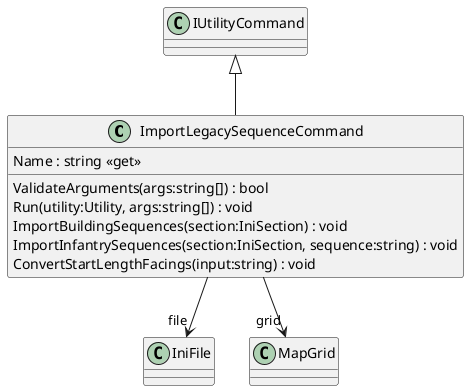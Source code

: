 @startuml
class ImportLegacySequenceCommand {
    ValidateArguments(args:string[]) : bool
    Name : string <<get>>
    Run(utility:Utility, args:string[]) : void
    ImportBuildingSequences(section:IniSection) : void
    ImportInfantrySequences(section:IniSection, sequence:string) : void
    ConvertStartLengthFacings(input:string) : void
}
IUtilityCommand <|-- ImportLegacySequenceCommand
ImportLegacySequenceCommand --> "file" IniFile
ImportLegacySequenceCommand --> "grid" MapGrid
@enduml
